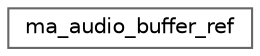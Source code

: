 digraph "Graphical Class Hierarchy"
{
 // LATEX_PDF_SIZE
  bgcolor="transparent";
  edge [fontname=Helvetica,fontsize=10,labelfontname=Helvetica,labelfontsize=10];
  node [fontname=Helvetica,fontsize=10,shape=box,height=0.2,width=0.4];
  rankdir="LR";
  Node0 [id="Node000000",label="ma_audio_buffer_ref",height=0.2,width=0.4,color="grey40", fillcolor="white", style="filled",URL="$structma__audio__buffer__ref.html",tooltip=" "];
}
